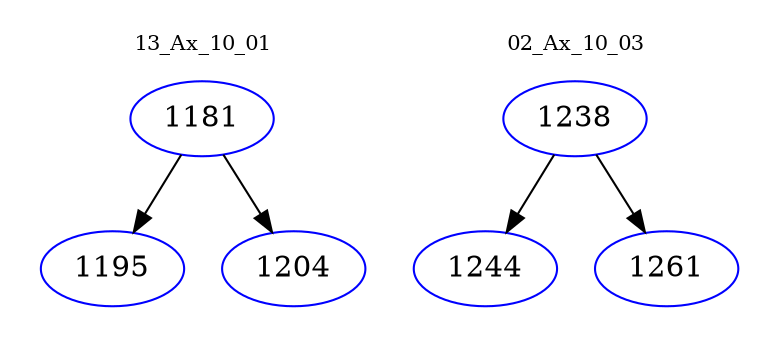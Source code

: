 digraph{
subgraph cluster_0 {
color = white
label = "13_Ax_10_01";
fontsize=10;
T0_1181 [label="1181", color="blue"]
T0_1181 -> T0_1195 [color="black"]
T0_1195 [label="1195", color="blue"]
T0_1181 -> T0_1204 [color="black"]
T0_1204 [label="1204", color="blue"]
}
subgraph cluster_1 {
color = white
label = "02_Ax_10_03";
fontsize=10;
T1_1238 [label="1238", color="blue"]
T1_1238 -> T1_1244 [color="black"]
T1_1244 [label="1244", color="blue"]
T1_1238 -> T1_1261 [color="black"]
T1_1261 [label="1261", color="blue"]
}
}
